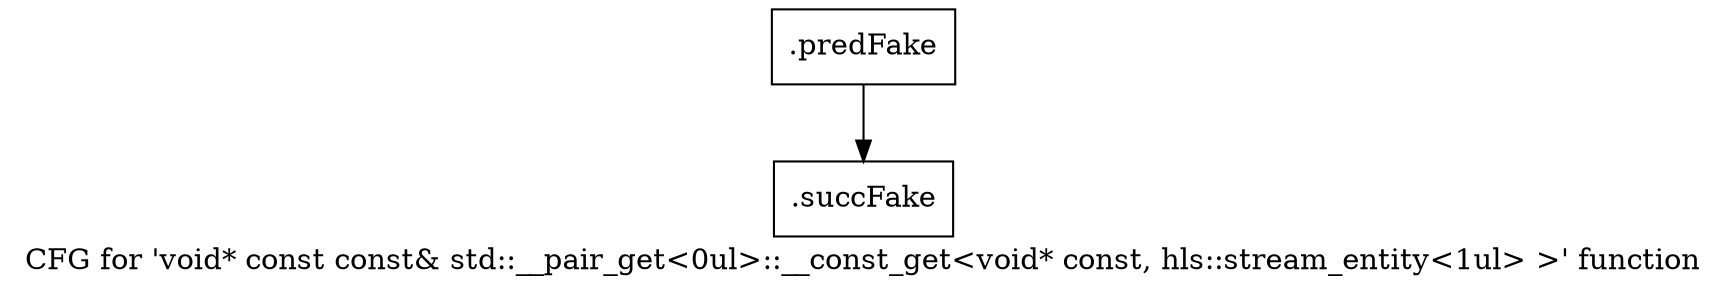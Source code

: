 digraph "CFG for 'void* const const& std::__pair_get\<0ul\>::__const_get\<void* const, hls::stream_entity\<1ul\> \>' function" {
	label="CFG for 'void* const const& std::__pair_get\<0ul\>::__const_get\<void* const, hls::stream_entity\<1ul\> \>' function";

	Node0x51d7170 [shape=record,filename="",linenumber="",label="{.predFake}"];
	Node0x51d7170 -> Node0x52b3ac0[ callList="" memoryops="" filename="/home/akhilkushe/Xilinx/Vitis_HLS/2021.2/tps/lnx64/gcc-6.2.0/lib/gcc/x86_64-pc-linux-gnu/6.2.0/../../../../include/c++/6.2.0/utility" execusionnum="0"];
	Node0x52b3ac0 [shape=record,filename="/home/akhilkushe/Xilinx/Vitis_HLS/2021.2/tps/lnx64/gcc-6.2.0/lib/gcc/x86_64-pc-linux-gnu/6.2.0/../../../../include/c++/6.2.0/utility",linenumber="178",label="{.succFake}"];
}
